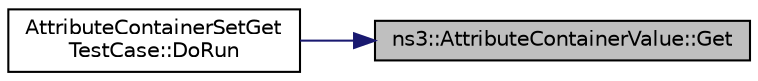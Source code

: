 digraph "ns3::AttributeContainerValue::Get"
{
 // LATEX_PDF_SIZE
  edge [fontname="Helvetica",fontsize="10",labelfontname="Helvetica",labelfontsize="10"];
  node [fontname="Helvetica",fontsize="10",shape=record];
  rankdir="RL";
  Node1 [label="ns3::AttributeContainerValue::Get",height=0.2,width=0.4,color="black", fillcolor="grey75", style="filled", fontcolor="black",tooltip="Return a container of items."];
  Node1 -> Node2 [dir="back",color="midnightblue",fontsize="10",style="solid",fontname="Helvetica"];
  Node2 [label="AttributeContainerSetGet\lTestCase::DoRun",height=0.2,width=0.4,color="black", fillcolor="white", style="filled",URL="$class_attribute_container_set_get_test_case.html#a8df33bbe73ba10d85f0e26c28ad46ec4",tooltip="Implementation to actually run this TestCase."];
}
